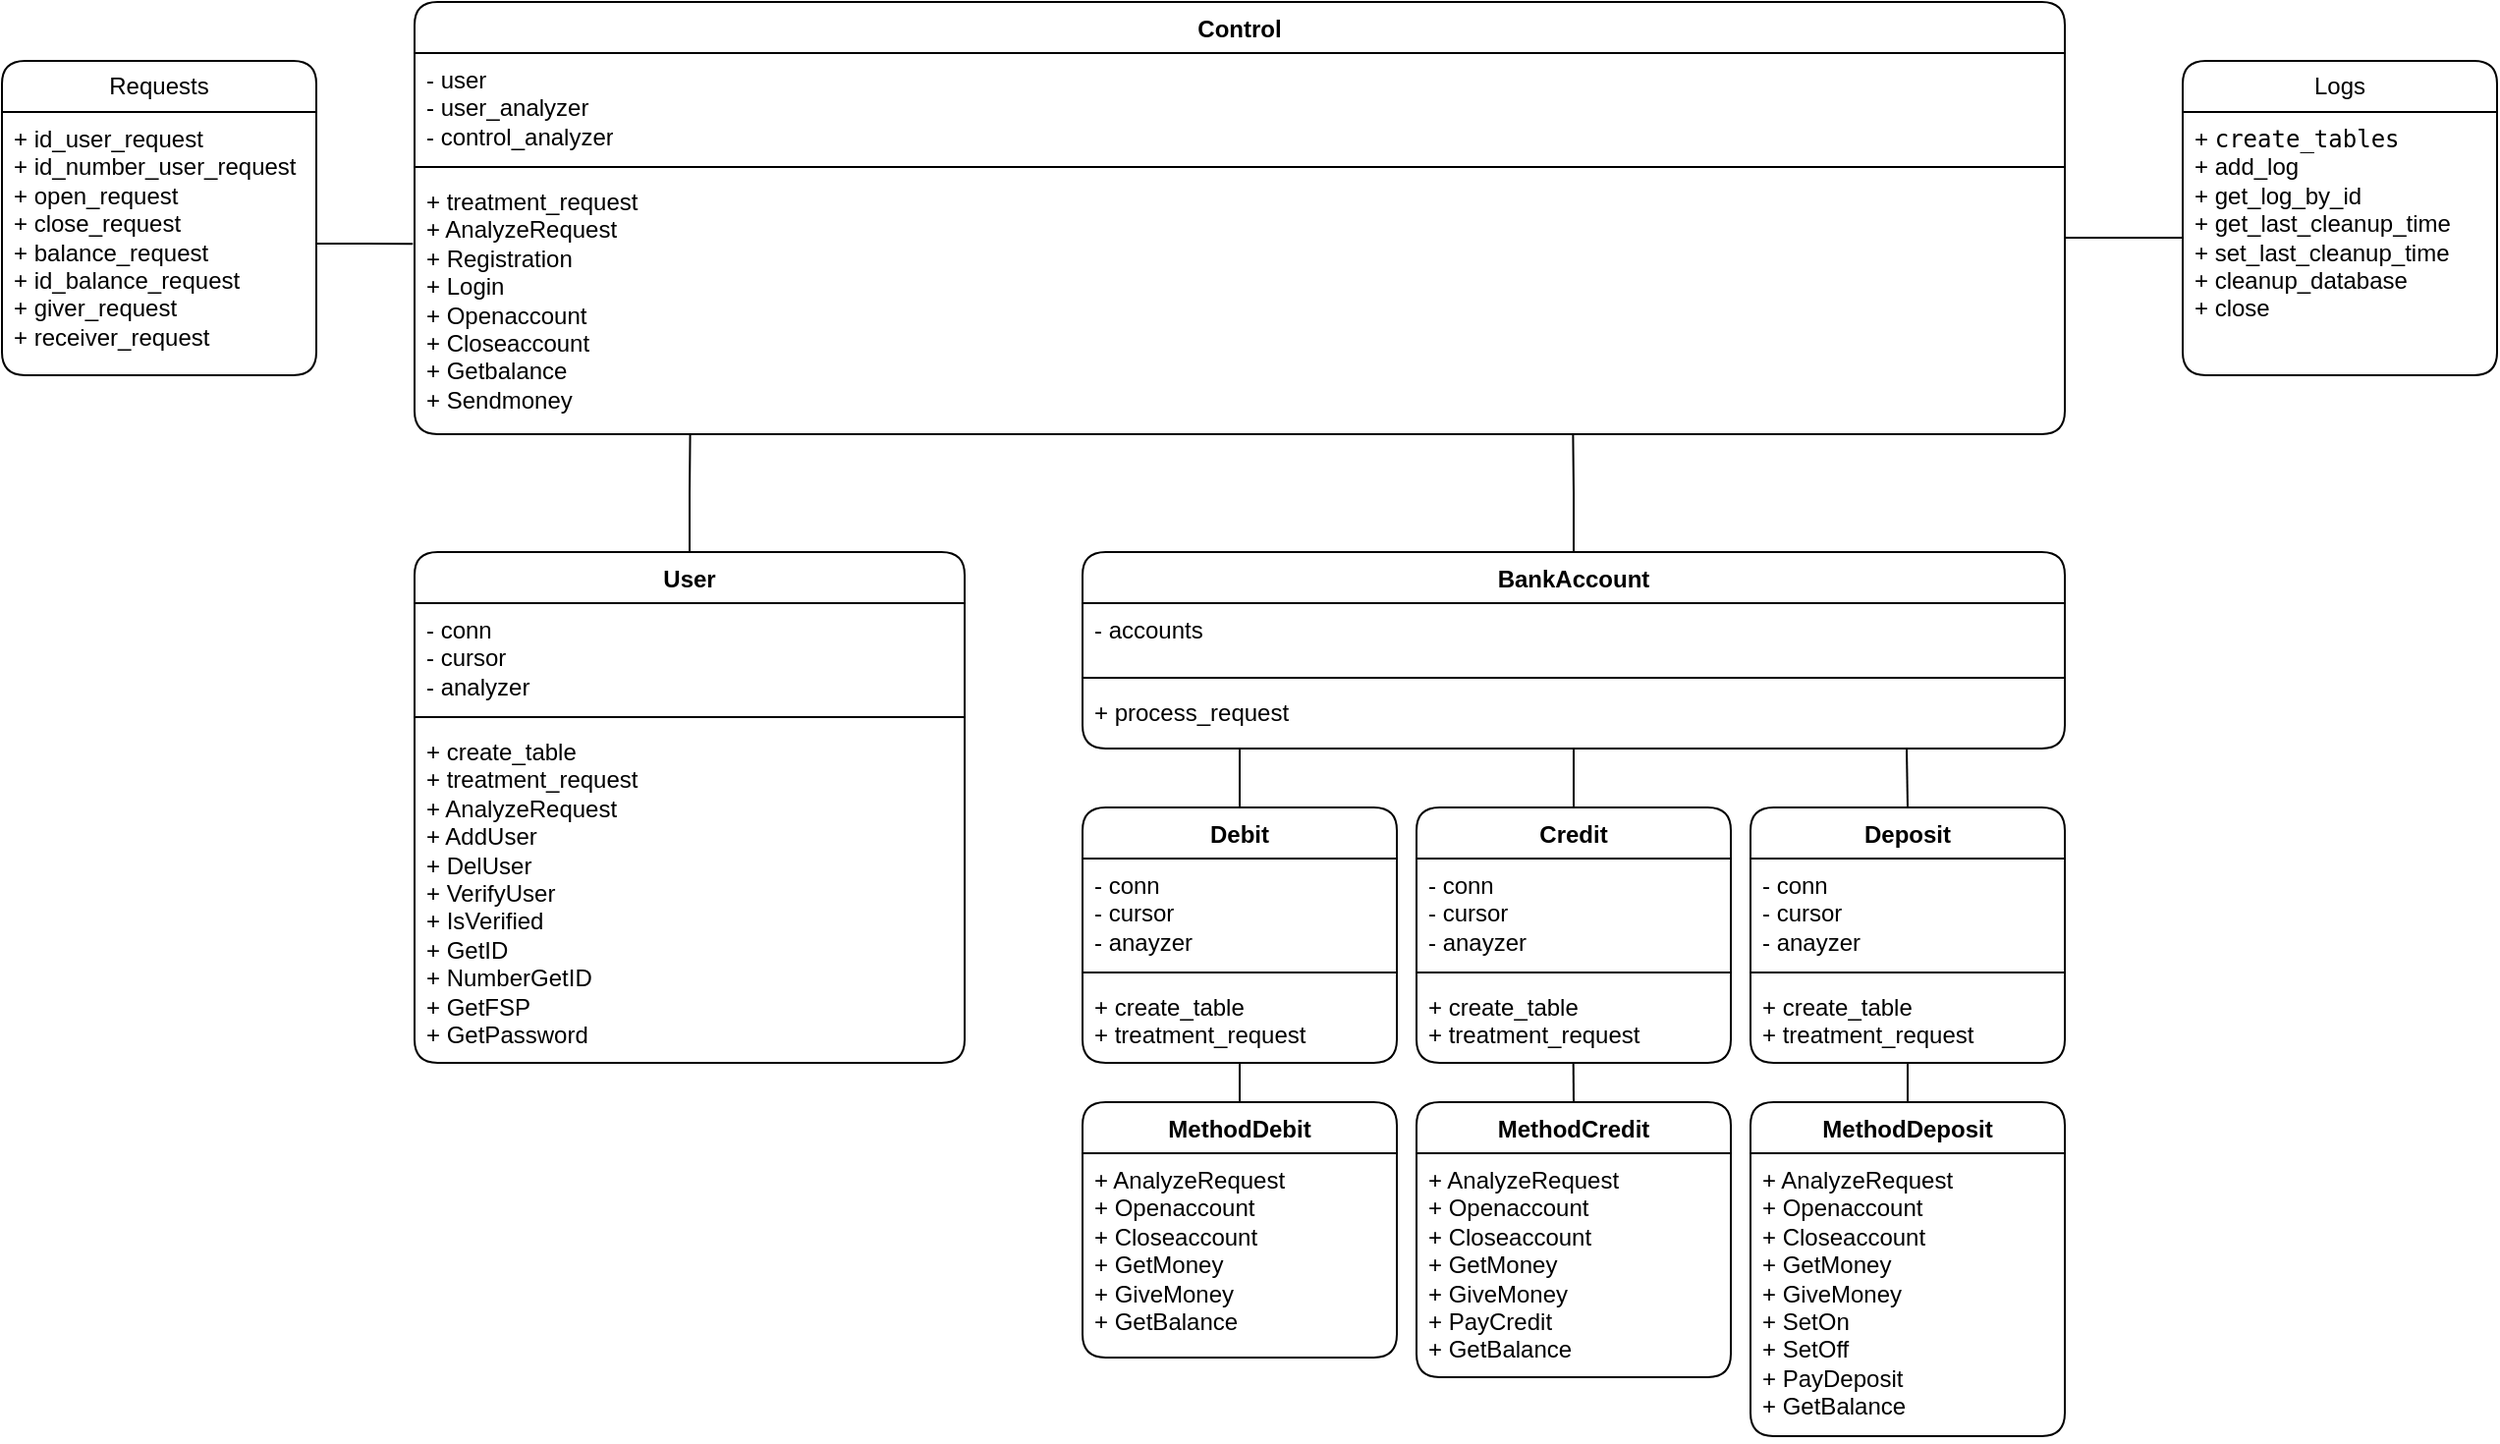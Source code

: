 <mxfile version="24.2.1" type="github">
  <diagram id="C5RBs43oDa-KdzZeNtuy" name="Page-1">
    <mxGraphModel dx="1468" dy="995" grid="1" gridSize="10" guides="1" tooltips="1" connect="1" arrows="1" fold="1" page="1" pageScale="1" pageWidth="827" pageHeight="1169" math="0" shadow="0">
      <root>
        <mxCell id="WIyWlLk6GJQsqaUBKTNV-0" />
        <mxCell id="WIyWlLk6GJQsqaUBKTNV-1" parent="WIyWlLk6GJQsqaUBKTNV-0" />
        <mxCell id="fyniwcf8nX9ECilfkQTT-41" value="Control" style="swimlane;fontStyle=1;align=center;verticalAlign=top;childLayout=stackLayout;horizontal=1;startSize=26;horizontalStack=0;resizeParent=1;resizeParentMax=0;resizeLast=0;collapsible=1;marginBottom=0;whiteSpace=wrap;html=1;rounded=1;glass=0;swimlaneLine=1;shadow=0;" parent="WIyWlLk6GJQsqaUBKTNV-1" vertex="1">
          <mxGeometry x="430" y="590" width="840" height="220" as="geometry" />
        </mxCell>
        <mxCell id="fyniwcf8nX9ECilfkQTT-42" value="- user&lt;div&gt;- user_analyzer&lt;/div&gt;&lt;div&gt;- control_analyzer&lt;/div&gt;" style="text;strokeColor=none;fillColor=none;align=left;verticalAlign=top;spacingLeft=4;spacingRight=4;overflow=hidden;rotatable=0;points=[[0,0.5],[1,0.5]];portConstraint=eastwest;whiteSpace=wrap;html=1;rounded=0;" parent="fyniwcf8nX9ECilfkQTT-41" vertex="1">
          <mxGeometry y="26" width="840" height="54" as="geometry" />
        </mxCell>
        <mxCell id="fyniwcf8nX9ECilfkQTT-43" value="" style="line;strokeWidth=1;fillColor=none;align=left;verticalAlign=middle;spacingTop=-1;spacingLeft=3;spacingRight=3;rotatable=0;labelPosition=right;points=[];portConstraint=eastwest;strokeColor=inherit;" parent="fyniwcf8nX9ECilfkQTT-41" vertex="1">
          <mxGeometry y="80" width="840" height="8" as="geometry" />
        </mxCell>
        <mxCell id="fyniwcf8nX9ECilfkQTT-44" value="&lt;div&gt;+ treatment_request&lt;br&gt;+ AnalyzeRequest&lt;br&gt;+ Registration&lt;/div&gt;&lt;div&gt;+ Login&lt;/div&gt;&lt;div&gt;+ Openaccount&lt;br&gt;+ Closeaccount&lt;/div&gt;&lt;div&gt;+ Getbalance&lt;/div&gt;&lt;div&gt;+ Sendmoney&lt;/div&gt;" style="text;strokeColor=none;fillColor=none;align=left;verticalAlign=top;spacingLeft=4;spacingRight=4;overflow=hidden;rotatable=0;points=[[0,0.5],[1,0.5]];portConstraint=eastwest;whiteSpace=wrap;html=1;" parent="fyniwcf8nX9ECilfkQTT-41" vertex="1">
          <mxGeometry y="88" width="840" height="132" as="geometry" />
        </mxCell>
        <mxCell id="fyniwcf8nX9ECilfkQTT-45" value="User" style="swimlane;fontStyle=1;align=center;verticalAlign=top;childLayout=stackLayout;horizontal=1;startSize=26;horizontalStack=0;resizeParent=1;resizeParentMax=0;resizeLast=0;collapsible=1;marginBottom=0;whiteSpace=wrap;html=1;rounded=1;" parent="WIyWlLk6GJQsqaUBKTNV-1" vertex="1">
          <mxGeometry x="430" y="870" width="280" height="260" as="geometry" />
        </mxCell>
        <mxCell id="fyniwcf8nX9ECilfkQTT-46" value="- conn&lt;div&gt;- cursor&lt;/div&gt;&lt;div&gt;- analyzer&lt;/div&gt;" style="text;strokeColor=none;fillColor=none;align=left;verticalAlign=top;spacingLeft=4;spacingRight=4;overflow=hidden;rotatable=0;points=[[0,0.5],[1,0.5]];portConstraint=eastwest;whiteSpace=wrap;html=1;" parent="fyniwcf8nX9ECilfkQTT-45" vertex="1">
          <mxGeometry y="26" width="280" height="54" as="geometry" />
        </mxCell>
        <mxCell id="fyniwcf8nX9ECilfkQTT-47" value="" style="line;strokeWidth=1;fillColor=none;align=left;verticalAlign=middle;spacingTop=-1;spacingLeft=3;spacingRight=3;rotatable=0;labelPosition=right;points=[];portConstraint=eastwest;strokeColor=inherit;" parent="fyniwcf8nX9ECilfkQTT-45" vertex="1">
          <mxGeometry y="80" width="280" height="8" as="geometry" />
        </mxCell>
        <mxCell id="fyniwcf8nX9ECilfkQTT-48" value="&lt;div&gt;+ create_table&lt;/div&gt;&lt;div&gt;+ treatment_request&lt;br&gt;+ AnalyzeRequest&lt;br&gt;+ AddUser&lt;/div&gt;&lt;div&gt;+ DelUser&lt;/div&gt;&lt;div&gt;+ VerifyUser&lt;/div&gt;&lt;div&gt;+ IsVerified&lt;/div&gt;&lt;div&gt;+ GetID&lt;/div&gt;&lt;div&gt;+ NumberGetID&lt;/div&gt;&lt;div&gt;+ GetFSP&lt;/div&gt;&lt;div&gt;+ GetPassword&lt;/div&gt;&lt;div&gt;&lt;br&gt;&lt;/div&gt;" style="text;strokeColor=none;fillColor=none;align=left;verticalAlign=top;spacingLeft=4;spacingRight=4;overflow=hidden;rotatable=0;points=[[0,0.5],[1,0.5]];portConstraint=eastwest;whiteSpace=wrap;html=1;" parent="fyniwcf8nX9ECilfkQTT-45" vertex="1">
          <mxGeometry y="88" width="280" height="172" as="geometry" />
        </mxCell>
        <mxCell id="fyniwcf8nX9ECilfkQTT-49" value="Requests" style="swimlane;fontStyle=0;childLayout=stackLayout;horizontal=1;startSize=26;fillColor=none;horizontalStack=0;resizeParent=1;resizeParentMax=0;resizeLast=0;collapsible=1;marginBottom=0;whiteSpace=wrap;html=1;rounded=1;" parent="WIyWlLk6GJQsqaUBKTNV-1" vertex="1">
          <mxGeometry x="220" y="620" width="160" height="160" as="geometry" />
        </mxCell>
        <mxCell id="fyniwcf8nX9ECilfkQTT-50" value="+ id_user_request&lt;div&gt;+ id_number_user_request&lt;/div&gt;&lt;div&gt;+ open_request&lt;/div&gt;&lt;div&gt;+ close_request&lt;br&gt;+ balance_request&lt;br&gt;+ id_balance_request&lt;/div&gt;&lt;div&gt;+ giver_request&lt;br&gt;+ receiver_request&lt;/div&gt;" style="text;strokeColor=none;fillColor=none;align=left;verticalAlign=top;spacingLeft=4;spacingRight=4;overflow=hidden;rotatable=0;points=[[0,0.5],[1,0.5]];portConstraint=eastwest;whiteSpace=wrap;html=1;" parent="fyniwcf8nX9ECilfkQTT-49" vertex="1">
          <mxGeometry y="26" width="160" height="134" as="geometry" />
        </mxCell>
        <mxCell id="fyniwcf8nX9ECilfkQTT-51" value="BankAccount" style="swimlane;fontStyle=1;align=center;verticalAlign=top;childLayout=stackLayout;horizontal=1;startSize=26;horizontalStack=0;resizeParent=1;resizeParentMax=0;resizeLast=0;collapsible=1;marginBottom=0;whiteSpace=wrap;html=1;rounded=1;" parent="WIyWlLk6GJQsqaUBKTNV-1" vertex="1">
          <mxGeometry x="770" y="870" width="500" height="100" as="geometry" />
        </mxCell>
        <mxCell id="fyniwcf8nX9ECilfkQTT-52" value="- accounts" style="text;strokeColor=none;fillColor=none;align=left;verticalAlign=top;spacingLeft=4;spacingRight=4;overflow=hidden;rotatable=0;points=[[0,0.5],[1,0.5]];portConstraint=eastwest;whiteSpace=wrap;html=1;" parent="fyniwcf8nX9ECilfkQTT-51" vertex="1">
          <mxGeometry y="26" width="500" height="34" as="geometry" />
        </mxCell>
        <mxCell id="fyniwcf8nX9ECilfkQTT-53" value="" style="line;strokeWidth=1;fillColor=none;align=left;verticalAlign=middle;spacingTop=-1;spacingLeft=3;spacingRight=3;rotatable=0;labelPosition=right;points=[];portConstraint=eastwest;strokeColor=inherit;" parent="fyniwcf8nX9ECilfkQTT-51" vertex="1">
          <mxGeometry y="60" width="500" height="8" as="geometry" />
        </mxCell>
        <mxCell id="fyniwcf8nX9ECilfkQTT-54" value="+ process_request" style="text;strokeColor=none;fillColor=none;align=left;verticalAlign=top;spacingLeft=4;spacingRight=4;overflow=hidden;rotatable=0;points=[[0,0.5],[1,0.5]];portConstraint=eastwest;whiteSpace=wrap;html=1;" parent="fyniwcf8nX9ECilfkQTT-51" vertex="1">
          <mxGeometry y="68" width="500" height="32" as="geometry" />
        </mxCell>
        <mxCell id="fyniwcf8nX9ECilfkQTT-55" value="Debit" style="swimlane;fontStyle=1;align=center;verticalAlign=top;childLayout=stackLayout;horizontal=1;startSize=26;horizontalStack=0;resizeParent=1;resizeParentMax=0;resizeLast=0;collapsible=1;marginBottom=0;whiteSpace=wrap;html=1;rounded=1;" parent="WIyWlLk6GJQsqaUBKTNV-1" vertex="1">
          <mxGeometry x="770" y="1000" width="160" height="130" as="geometry" />
        </mxCell>
        <mxCell id="fyniwcf8nX9ECilfkQTT-56" value="- conn&lt;div&gt;- cursor&lt;/div&gt;&lt;div&gt;- anayzer&lt;/div&gt;" style="text;strokeColor=none;fillColor=none;align=left;verticalAlign=top;spacingLeft=4;spacingRight=4;overflow=hidden;rotatable=0;points=[[0,0.5],[1,0.5]];portConstraint=eastwest;whiteSpace=wrap;html=1;" parent="fyniwcf8nX9ECilfkQTT-55" vertex="1">
          <mxGeometry y="26" width="160" height="54" as="geometry" />
        </mxCell>
        <mxCell id="fyniwcf8nX9ECilfkQTT-57" value="" style="line;strokeWidth=1;fillColor=none;align=left;verticalAlign=middle;spacingTop=-1;spacingLeft=3;spacingRight=3;rotatable=0;labelPosition=right;points=[];portConstraint=eastwest;strokeColor=inherit;" parent="fyniwcf8nX9ECilfkQTT-55" vertex="1">
          <mxGeometry y="80" width="160" height="8" as="geometry" />
        </mxCell>
        <mxCell id="fyniwcf8nX9ECilfkQTT-58" value="+ create_table&lt;div&gt;+ treatment_request&lt;/div&gt;" style="text;strokeColor=none;fillColor=none;align=left;verticalAlign=top;spacingLeft=4;spacingRight=4;overflow=hidden;rotatable=0;points=[[0,0.5],[1,0.5]];portConstraint=eastwest;whiteSpace=wrap;html=1;" parent="fyniwcf8nX9ECilfkQTT-55" vertex="1">
          <mxGeometry y="88" width="160" height="42" as="geometry" />
        </mxCell>
        <mxCell id="fyniwcf8nX9ECilfkQTT-59" value="Credit" style="swimlane;fontStyle=1;align=center;verticalAlign=top;childLayout=stackLayout;horizontal=1;startSize=26;horizontalStack=0;resizeParent=1;resizeParentMax=0;resizeLast=0;collapsible=1;marginBottom=0;whiteSpace=wrap;html=1;rounded=1;" parent="WIyWlLk6GJQsqaUBKTNV-1" vertex="1">
          <mxGeometry x="940" y="1000" width="160" height="130" as="geometry" />
        </mxCell>
        <mxCell id="fyniwcf8nX9ECilfkQTT-60" value="- conn&lt;div&gt;- cursor&lt;/div&gt;&lt;div&gt;- anayzer&lt;/div&gt;" style="text;strokeColor=none;fillColor=none;align=left;verticalAlign=top;spacingLeft=4;spacingRight=4;overflow=hidden;rotatable=0;points=[[0,0.5],[1,0.5]];portConstraint=eastwest;whiteSpace=wrap;html=1;" parent="fyniwcf8nX9ECilfkQTT-59" vertex="1">
          <mxGeometry y="26" width="160" height="54" as="geometry" />
        </mxCell>
        <mxCell id="fyniwcf8nX9ECilfkQTT-61" value="" style="line;strokeWidth=1;fillColor=none;align=left;verticalAlign=middle;spacingTop=-1;spacingLeft=3;spacingRight=3;rotatable=0;labelPosition=right;points=[];portConstraint=eastwest;strokeColor=inherit;" parent="fyniwcf8nX9ECilfkQTT-59" vertex="1">
          <mxGeometry y="80" width="160" height="8" as="geometry" />
        </mxCell>
        <mxCell id="fyniwcf8nX9ECilfkQTT-62" value="+ create_table&lt;div&gt;+ treatment_request&lt;/div&gt;" style="text;strokeColor=none;fillColor=none;align=left;verticalAlign=top;spacingLeft=4;spacingRight=4;overflow=hidden;rotatable=0;points=[[0,0.5],[1,0.5]];portConstraint=eastwest;whiteSpace=wrap;html=1;" parent="fyniwcf8nX9ECilfkQTT-59" vertex="1">
          <mxGeometry y="88" width="160" height="42" as="geometry" />
        </mxCell>
        <mxCell id="fyniwcf8nX9ECilfkQTT-63" value="Deposit" style="swimlane;fontStyle=1;align=center;verticalAlign=top;childLayout=stackLayout;horizontal=1;startSize=26;horizontalStack=0;resizeParent=1;resizeParentMax=0;resizeLast=0;collapsible=1;marginBottom=0;whiteSpace=wrap;html=1;rounded=1;" parent="WIyWlLk6GJQsqaUBKTNV-1" vertex="1">
          <mxGeometry x="1110" y="1000" width="160" height="130" as="geometry" />
        </mxCell>
        <mxCell id="fyniwcf8nX9ECilfkQTT-64" value="- conn&lt;div&gt;- cursor&lt;/div&gt;&lt;div&gt;- anayzer&lt;/div&gt;" style="text;strokeColor=none;fillColor=none;align=left;verticalAlign=top;spacingLeft=4;spacingRight=4;overflow=hidden;rotatable=0;points=[[0,0.5],[1,0.5]];portConstraint=eastwest;whiteSpace=wrap;html=1;" parent="fyniwcf8nX9ECilfkQTT-63" vertex="1">
          <mxGeometry y="26" width="160" height="54" as="geometry" />
        </mxCell>
        <mxCell id="fyniwcf8nX9ECilfkQTT-65" value="" style="line;strokeWidth=1;fillColor=none;align=left;verticalAlign=middle;spacingTop=-1;spacingLeft=3;spacingRight=3;rotatable=0;labelPosition=right;points=[];portConstraint=eastwest;strokeColor=inherit;" parent="fyniwcf8nX9ECilfkQTT-63" vertex="1">
          <mxGeometry y="80" width="160" height="8" as="geometry" />
        </mxCell>
        <mxCell id="fyniwcf8nX9ECilfkQTT-66" value="+ create_table&lt;div&gt;+ treatment_request&lt;/div&gt;" style="text;strokeColor=none;fillColor=none;align=left;verticalAlign=top;spacingLeft=4;spacingRight=4;overflow=hidden;rotatable=0;points=[[0,0.5],[1,0.5]];portConstraint=eastwest;whiteSpace=wrap;html=1;" parent="fyniwcf8nX9ECilfkQTT-63" vertex="1">
          <mxGeometry y="88" width="160" height="42" as="geometry" />
        </mxCell>
        <mxCell id="fyniwcf8nX9ECilfkQTT-67" style="edgeStyle=orthogonalEdgeStyle;rounded=0;orthogonalLoop=1;jettySize=auto;html=1;exitX=0.5;exitY=0;exitDx=0;exitDy=0;entryX=0.5;entryY=1;entryDx=0;entryDy=0;endArrow=none;endFill=0;" parent="WIyWlLk6GJQsqaUBKTNV-1" source="fyniwcf8nX9ECilfkQTT-68" target="fyniwcf8nX9ECilfkQTT-55" edge="1">
          <mxGeometry relative="1" as="geometry" />
        </mxCell>
        <mxCell id="fyniwcf8nX9ECilfkQTT-68" value="MethodDebit" style="swimlane;fontStyle=1;align=center;verticalAlign=top;childLayout=stackLayout;horizontal=1;startSize=26;horizontalStack=0;resizeParent=1;resizeParentMax=0;resizeLast=0;collapsible=1;marginBottom=0;whiteSpace=wrap;html=1;rounded=1;" parent="WIyWlLk6GJQsqaUBKTNV-1" vertex="1">
          <mxGeometry x="770" y="1150" width="160" height="130" as="geometry" />
        </mxCell>
        <mxCell id="fyniwcf8nX9ECilfkQTT-69" value="+ AnalyzeRequest&lt;div&gt;+ Openaccount&lt;/div&gt;&lt;div&gt;+ Closeaccount&lt;/div&gt;&lt;div&gt;+ GetMoney&lt;/div&gt;&lt;div&gt;+ GiveMoney&lt;/div&gt;&lt;div&gt;+ GetBalance&lt;/div&gt;" style="text;strokeColor=none;fillColor=none;align=left;verticalAlign=top;spacingLeft=4;spacingRight=4;overflow=hidden;rotatable=0;points=[[0,0.5],[1,0.5]];portConstraint=eastwest;whiteSpace=wrap;html=1;" parent="fyniwcf8nX9ECilfkQTT-68" vertex="1">
          <mxGeometry y="26" width="160" height="104" as="geometry" />
        </mxCell>
        <mxCell id="fyniwcf8nX9ECilfkQTT-70" value="MethodCredit" style="swimlane;fontStyle=1;align=center;verticalAlign=top;childLayout=stackLayout;horizontal=1;startSize=26;horizontalStack=0;resizeParent=1;resizeParentMax=0;resizeLast=0;collapsible=1;marginBottom=0;whiteSpace=wrap;html=1;rounded=1;" parent="WIyWlLk6GJQsqaUBKTNV-1" vertex="1">
          <mxGeometry x="940" y="1150" width="160" height="140" as="geometry" />
        </mxCell>
        <mxCell id="fyniwcf8nX9ECilfkQTT-71" value="+ AnalyzeRequest&lt;div&gt;+ Openaccount&lt;/div&gt;&lt;div&gt;+ Closeaccount&lt;/div&gt;&lt;div&gt;+ GetMoney&lt;/div&gt;&lt;div&gt;+ GiveMoney&lt;/div&gt;&lt;div&gt;+ PayCredit&lt;/div&gt;&lt;div&gt;+ GetBalance&lt;/div&gt;" style="text;strokeColor=none;fillColor=none;align=left;verticalAlign=top;spacingLeft=4;spacingRight=4;overflow=hidden;rotatable=0;points=[[0,0.5],[1,0.5]];portConstraint=eastwest;whiteSpace=wrap;html=1;" parent="fyniwcf8nX9ECilfkQTT-70" vertex="1">
          <mxGeometry y="26" width="160" height="114" as="geometry" />
        </mxCell>
        <mxCell id="fyniwcf8nX9ECilfkQTT-72" style="edgeStyle=orthogonalEdgeStyle;rounded=0;orthogonalLoop=1;jettySize=auto;html=1;exitX=0.5;exitY=0;exitDx=0;exitDy=0;entryX=0.5;entryY=1;entryDx=0;entryDy=0;endArrow=none;endFill=0;" parent="WIyWlLk6GJQsqaUBKTNV-1" source="fyniwcf8nX9ECilfkQTT-73" target="fyniwcf8nX9ECilfkQTT-63" edge="1">
          <mxGeometry relative="1" as="geometry" />
        </mxCell>
        <mxCell id="fyniwcf8nX9ECilfkQTT-73" value="MethodDeposit" style="swimlane;fontStyle=1;align=center;verticalAlign=top;childLayout=stackLayout;horizontal=1;startSize=26;horizontalStack=0;resizeParent=1;resizeParentMax=0;resizeLast=0;collapsible=1;marginBottom=0;whiteSpace=wrap;html=1;rounded=1;" parent="WIyWlLk6GJQsqaUBKTNV-1" vertex="1">
          <mxGeometry x="1110" y="1150" width="160" height="170" as="geometry" />
        </mxCell>
        <mxCell id="fyniwcf8nX9ECilfkQTT-74" value="+ AnalyzeRequest&lt;div&gt;+ Openaccount&lt;/div&gt;&lt;div&gt;+ Closeaccount&lt;/div&gt;&lt;div&gt;+ GetMoney&lt;/div&gt;&lt;div&gt;+ GiveMoney&lt;/div&gt;&lt;div&gt;+ SetOn&lt;/div&gt;&lt;div&gt;+ SetOff&lt;/div&gt;&lt;div&gt;+ PayDeposit&lt;/div&gt;&lt;div&gt;+ GetBalance&lt;/div&gt;" style="text;strokeColor=none;fillColor=none;align=left;verticalAlign=top;spacingLeft=4;spacingRight=4;overflow=hidden;rotatable=0;points=[[0,0.5],[1,0.5]];portConstraint=eastwest;whiteSpace=wrap;html=1;" parent="fyniwcf8nX9ECilfkQTT-73" vertex="1">
          <mxGeometry y="26" width="160" height="144" as="geometry" />
        </mxCell>
        <mxCell id="fyniwcf8nX9ECilfkQTT-75" style="edgeStyle=orthogonalEdgeStyle;rounded=0;orthogonalLoop=1;jettySize=auto;html=1;exitX=0.5;exitY=0;exitDx=0;exitDy=0;entryX=0.499;entryY=0.99;entryDx=0;entryDy=0;entryPerimeter=0;endArrow=none;endFill=0;" parent="WIyWlLk6GJQsqaUBKTNV-1" source="fyniwcf8nX9ECilfkQTT-70" target="fyniwcf8nX9ECilfkQTT-62" edge="1">
          <mxGeometry relative="1" as="geometry" />
        </mxCell>
        <mxCell id="fyniwcf8nX9ECilfkQTT-79" style="edgeStyle=orthogonalEdgeStyle;rounded=0;orthogonalLoop=1;jettySize=auto;html=1;exitX=0.5;exitY=0;exitDx=0;exitDy=0;entryX=0.167;entryY=1.003;entryDx=0;entryDy=0;entryPerimeter=0;endArrow=none;endFill=0;" parent="WIyWlLk6GJQsqaUBKTNV-1" source="fyniwcf8nX9ECilfkQTT-45" target="fyniwcf8nX9ECilfkQTT-44" edge="1">
          <mxGeometry relative="1" as="geometry" />
        </mxCell>
        <mxCell id="fyniwcf8nX9ECilfkQTT-80" style="edgeStyle=orthogonalEdgeStyle;rounded=0;orthogonalLoop=1;jettySize=auto;html=1;exitX=0.5;exitY=0;exitDx=0;exitDy=0;entryX=0.702;entryY=1.001;entryDx=0;entryDy=0;entryPerimeter=0;endArrow=none;endFill=0;" parent="WIyWlLk6GJQsqaUBKTNV-1" source="fyniwcf8nX9ECilfkQTT-51" target="fyniwcf8nX9ECilfkQTT-44" edge="1">
          <mxGeometry relative="1" as="geometry" />
        </mxCell>
        <mxCell id="fyniwcf8nX9ECilfkQTT-81" style="edgeStyle=orthogonalEdgeStyle;rounded=0;orthogonalLoop=1;jettySize=auto;html=1;exitX=1;exitY=0.5;exitDx=0;exitDy=0;entryX=-0.001;entryY=0.266;entryDx=0;entryDy=0;entryPerimeter=0;endArrow=none;endFill=0;" parent="WIyWlLk6GJQsqaUBKTNV-1" source="fyniwcf8nX9ECilfkQTT-50" target="fyniwcf8nX9ECilfkQTT-44" edge="1">
          <mxGeometry relative="1" as="geometry" />
        </mxCell>
        <mxCell id="Edm54Qj2jC3l95G7cOBo-1" style="edgeStyle=orthogonalEdgeStyle;rounded=0;orthogonalLoop=1;jettySize=auto;html=1;exitX=0.5;exitY=0;exitDx=0;exitDy=0;entryX=0.5;entryY=1;entryDx=0;entryDy=0;entryPerimeter=0;endArrow=none;endFill=0;" parent="WIyWlLk6GJQsqaUBKTNV-1" source="fyniwcf8nX9ECilfkQTT-59" target="fyniwcf8nX9ECilfkQTT-54" edge="1">
          <mxGeometry relative="1" as="geometry" />
        </mxCell>
        <mxCell id="Edm54Qj2jC3l95G7cOBo-2" style="edgeStyle=orthogonalEdgeStyle;rounded=0;orthogonalLoop=1;jettySize=auto;html=1;exitX=0.5;exitY=0;exitDx=0;exitDy=0;entryX=0.16;entryY=1;entryDx=0;entryDy=0;entryPerimeter=0;endArrow=none;endFill=0;" parent="WIyWlLk6GJQsqaUBKTNV-1" source="fyniwcf8nX9ECilfkQTT-55" target="fyniwcf8nX9ECilfkQTT-54" edge="1">
          <mxGeometry relative="1" as="geometry" />
        </mxCell>
        <mxCell id="Edm54Qj2jC3l95G7cOBo-3" style="edgeStyle=orthogonalEdgeStyle;rounded=0;orthogonalLoop=1;jettySize=auto;html=1;exitX=0.5;exitY=0;exitDx=0;exitDy=0;entryX=0.839;entryY=0.999;entryDx=0;entryDy=0;entryPerimeter=0;endArrow=none;endFill=0;" parent="WIyWlLk6GJQsqaUBKTNV-1" source="fyniwcf8nX9ECilfkQTT-63" target="fyniwcf8nX9ECilfkQTT-54" edge="1">
          <mxGeometry relative="1" as="geometry" />
        </mxCell>
        <mxCell id="ttX28U5JRSKk1ZVLX-mq-0" value="Logs" style="swimlane;fontStyle=0;childLayout=stackLayout;horizontal=1;startSize=26;fillColor=none;horizontalStack=0;resizeParent=1;resizeParentMax=0;resizeLast=0;collapsible=1;marginBottom=0;whiteSpace=wrap;html=1;rounded=1;" vertex="1" parent="WIyWlLk6GJQsqaUBKTNV-1">
          <mxGeometry x="1330" y="620" width="160" height="160" as="geometry" />
        </mxCell>
        <mxCell id="ttX28U5JRSKk1ZVLX-mq-1" value="+&amp;nbsp;&lt;span style=&quot;font-family: &amp;quot;JetBrains Mono&amp;quot;, monospace;&quot;&gt;create_tables&lt;/span&gt;&lt;div&gt;+ add_log&lt;/div&gt;&lt;div&gt;+ get_log_by_id&lt;/div&gt;&lt;div&gt;+ get_last_cleanup_time&lt;br&gt;+ set_last_cleanup_time&lt;br&gt;+ cleanup_database&lt;/div&gt;&lt;div&gt;+ close&lt;br&gt;&lt;/div&gt;" style="text;strokeColor=none;fillColor=none;align=left;verticalAlign=top;spacingLeft=4;spacingRight=4;overflow=hidden;rotatable=0;points=[[0,0.5],[1,0.5]];portConstraint=eastwest;whiteSpace=wrap;html=1;" vertex="1" parent="ttX28U5JRSKk1ZVLX-mq-0">
          <mxGeometry y="26" width="160" height="134" as="geometry" />
        </mxCell>
        <mxCell id="ttX28U5JRSKk1ZVLX-mq-2" value="" style="endArrow=none;html=1;rounded=0;" edge="1" parent="WIyWlLk6GJQsqaUBKTNV-1">
          <mxGeometry width="50" height="50" relative="1" as="geometry">
            <mxPoint x="1270" y="710" as="sourcePoint" />
            <mxPoint x="1330" y="710" as="targetPoint" />
          </mxGeometry>
        </mxCell>
      </root>
    </mxGraphModel>
  </diagram>
</mxfile>
